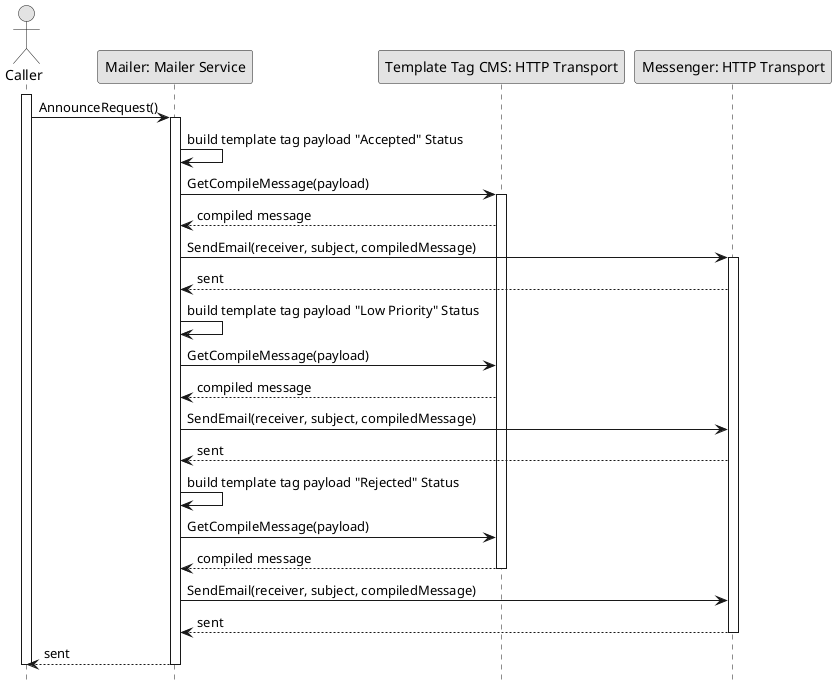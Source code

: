 @startuml AnnounceRequest

skinparam Monochrome true
skinparam Shadowing false
hide footbox

actor "Caller" as Caller
participant "Mailer: Mailer Service" as MailerService
participant "Template Tag CMS: HTTP Transport" as TTCMSHTTPTransport
participant "Messenger: HTTP Transport" as MessengerHTTPTransport

activate Caller

Caller->MailerService: AnnounceRequest()

activate MailerService
MailerService->MailerService: build template tag payload "Accepted" Status
MailerService->TTCMSHTTPTransport: GetCompileMessage(payload)
activate TTCMSHTTPTransport
TTCMSHTTPTransport-->MailerService: compiled message
MailerService->MessengerHTTPTransport: SendEmail(receiver, subject, compiledMessage)
activate MessengerHTTPTransport
MessengerHTTPTransport-->MailerService: sent

MailerService->MailerService: build template tag payload "Low Priority" Status
MailerService->TTCMSHTTPTransport: GetCompileMessage(payload)
TTCMSHTTPTransport-->MailerService: compiled message
MailerService->MessengerHTTPTransport: SendEmail(receiver, subject, compiledMessage)
MessengerHTTPTransport-->MailerService: sent

MailerService->MailerService: build template tag payload "Rejected" Status
MailerService->TTCMSHTTPTransport: GetCompileMessage(payload)
TTCMSHTTPTransport-->MailerService: compiled message
deactivate TTCMSHTTPTransport
MailerService->MessengerHTTPTransport: SendEmail(receiver, subject, compiledMessage)
MessengerHTTPTransport-->MailerService: sent

deactivate MessengerHTTPTransport
MailerService-->Caller: sent
deactivate MailerService

deactivate Caller

@enduml